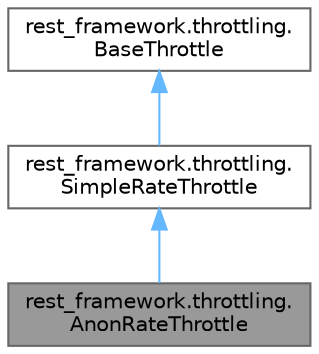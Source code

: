 digraph "rest_framework.throttling.AnonRateThrottle"
{
 // LATEX_PDF_SIZE
  bgcolor="transparent";
  edge [fontname=Helvetica,fontsize=10,labelfontname=Helvetica,labelfontsize=10];
  node [fontname=Helvetica,fontsize=10,shape=box,height=0.2,width=0.4];
  Node1 [id="Node000001",label="rest_framework.throttling.\lAnonRateThrottle",height=0.2,width=0.4,color="gray40", fillcolor="grey60", style="filled", fontcolor="black",tooltip=" "];
  Node2 -> Node1 [id="edge3_Node000001_Node000002",dir="back",color="steelblue1",style="solid",tooltip=" "];
  Node2 [id="Node000002",label="rest_framework.throttling.\lSimpleRateThrottle",height=0.2,width=0.4,color="gray40", fillcolor="white", style="filled",URL="$classrest__framework_1_1throttling_1_1SimpleRateThrottle.html",tooltip=" "];
  Node3 -> Node2 [id="edge4_Node000002_Node000003",dir="back",color="steelblue1",style="solid",tooltip=" "];
  Node3 [id="Node000003",label="rest_framework.throttling.\lBaseThrottle",height=0.2,width=0.4,color="gray40", fillcolor="white", style="filled",URL="$classrest__framework_1_1throttling_1_1BaseThrottle.html",tooltip=" "];
}
